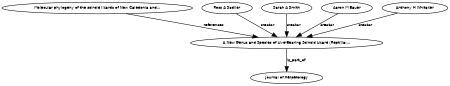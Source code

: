 digraph G {
size="3,3";
node [fontsize=7, fontname="Helvetica"];
edge [fontsize=7, fontname="Helvetica"];
node0 [label="A New Genus and Species of Live-Bearing Scincid Lizard (Reptilia:...", width=0.27433100247,height=0.27433100247];
node1 [label="Molecular phylogeny of the scincid lizards of New Caledonia and...", width=0.27433100247,height=0.27433100247];
node2 [label="Ross A Sadlier", width=0.27433100247,height=0.27433100247];
node3 [label="Sarah A Smith", width=0.27433100247,height=0.27433100247];
node4 [label="Aaron M Bauer", width=0.27433100247,height=0.27433100247];
node5 [label="Anthony H Whitaker", width=0.27433100247,height=0.27433100247];
node6 [label="Journal of Herpetology", width=0.27433100247,height=0.27433100247];
node1 -> node0 [label="references"];
node2 -> node0 [label="creator"];
node3 -> node0 [label="creator"];
node4 -> node0 [label="creator"];
node5 -> node0 [label="creator"];
node0 -> node6 [label="is_part_of"];
}

